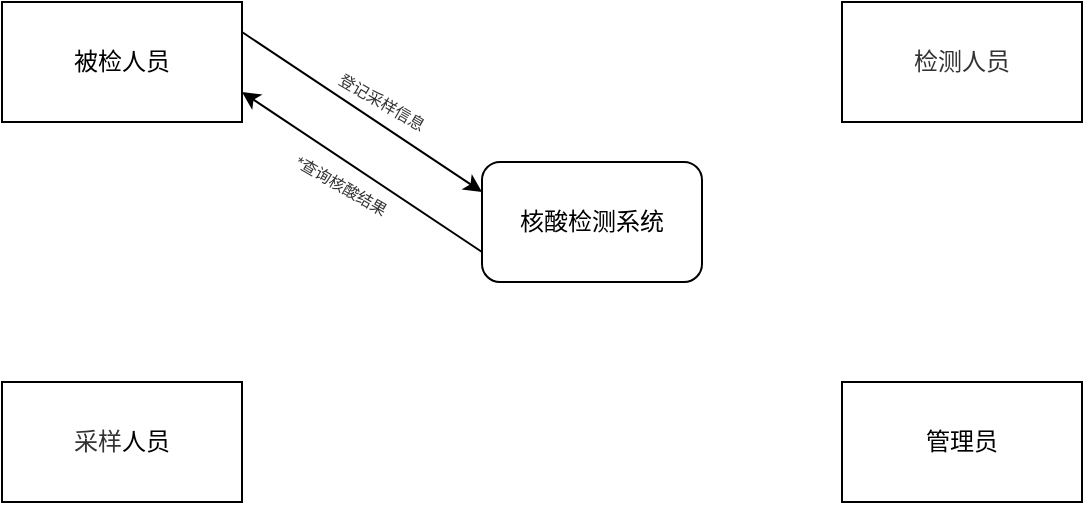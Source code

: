 <mxfile version="17.4.2" type="github">
  <diagram id="nbyclG6E-qjzvVvMyUNK" name="第 1 页">
    <mxGraphModel dx="603" dy="395" grid="1" gridSize="10" guides="1" tooltips="1" connect="1" arrows="1" fold="1" page="1" pageScale="1" pageWidth="827" pageHeight="1169" math="0" shadow="0">
      <root>
        <mxCell id="0" />
        <mxCell id="1" parent="0" />
        <mxCell id="EpOU2TgI9mNHZIcZFtCK-1" value="&lt;p&gt;核酸检测系统&lt;/p&gt;" style="rounded=1;whiteSpace=wrap;html=1;" parent="1" vertex="1">
          <mxGeometry x="380" y="140" width="110" height="60" as="geometry" />
        </mxCell>
        <mxCell id="EpOU2TgI9mNHZIcZFtCK-6" value="&lt;p class=&quot;MsoNormal&quot;&gt;&lt;font face=&quot;Times New Roman&quot; style=&quot;font-size: 12px&quot;&gt;被检人员&lt;/font&gt;&lt;/p&gt;" style="rounded=0;whiteSpace=wrap;html=1;" parent="1" vertex="1">
          <mxGeometry x="140" y="60" width="120" height="60" as="geometry" />
        </mxCell>
        <mxCell id="EpOU2TgI9mNHZIcZFtCK-8" value="&lt;p class=&quot;MsoNormal&quot;&gt;&lt;span style=&quot;color: rgb(51 , 51 , 51) ; letter-spacing: 0pt ; background: rgb(255 , 255 , 255)&quot;&gt;采样&lt;/span&gt;&lt;span&gt;人员&lt;/span&gt;&lt;/p&gt;" style="rounded=0;whiteSpace=wrap;html=1;" parent="1" vertex="1">
          <mxGeometry x="140" y="250" width="120" height="60" as="geometry" />
        </mxCell>
        <mxCell id="zK1TTpa0LtILLQxoHdun-4" value="&lt;p class=&quot;MsoNormal&quot;&gt;&lt;font style=&quot;font-size: 12px&quot;&gt;管理员&lt;/font&gt;&lt;/p&gt;" style="rounded=0;whiteSpace=wrap;html=1;fontFamily=Helvetica;fontSize=12;" vertex="1" parent="1">
          <mxGeometry x="560" y="250" width="120" height="60" as="geometry" />
        </mxCell>
        <mxCell id="zK1TTpa0LtILLQxoHdun-7" value="" style="endArrow=classic;html=1;rounded=0;fontFamily=Helvetica;fontSize=12;exitX=1;exitY=0.25;exitDx=0;exitDy=0;entryX=0;entryY=0.25;entryDx=0;entryDy=0;" edge="1" parent="1" source="EpOU2TgI9mNHZIcZFtCK-6" target="EpOU2TgI9mNHZIcZFtCK-1">
          <mxGeometry width="50" height="50" relative="1" as="geometry">
            <mxPoint x="400" y="230" as="sourcePoint" />
            <mxPoint x="450" y="180" as="targetPoint" />
          </mxGeometry>
        </mxCell>
        <mxCell id="zK1TTpa0LtILLQxoHdun-9" value="&lt;p class=&quot;MsoNormal&quot;&gt;&lt;span style=&quot;color: rgb(51 , 51 , 51) ; letter-spacing: 0pt&quot;&gt;&lt;font style=&quot;font-size: 8px&quot;&gt;登记采样信息&lt;/font&gt;&lt;/span&gt;&lt;/p&gt;" style="edgeLabel;html=1;align=center;verticalAlign=middle;resizable=0;points=[];fontSize=12;fontFamily=Helvetica;labelBackgroundColor=none;rotation=30;" vertex="1" connectable="0" parent="zK1TTpa0LtILLQxoHdun-7">
          <mxGeometry x="0.16" y="-3" relative="1" as="geometry">
            <mxPoint x="2" y="-15" as="offset" />
          </mxGeometry>
        </mxCell>
        <mxCell id="zK1TTpa0LtILLQxoHdun-20" value="" style="endArrow=classic;html=1;rounded=0;fontFamily=Helvetica;fontSize=12;exitX=0;exitY=0.75;exitDx=0;exitDy=0;entryX=1;entryY=0.75;entryDx=0;entryDy=0;" edge="1" parent="1" source="EpOU2TgI9mNHZIcZFtCK-1" target="EpOU2TgI9mNHZIcZFtCK-6">
          <mxGeometry width="50" height="50" relative="1" as="geometry">
            <mxPoint x="260" y="165" as="sourcePoint" />
            <mxPoint x="390.0" y="165" as="targetPoint" />
          </mxGeometry>
        </mxCell>
        <mxCell id="zK1TTpa0LtILLQxoHdun-21" value="&lt;p class=&quot;MsoNormal&quot;&gt;&lt;span style=&quot;color: rgb(51 , 51 , 51) ; letter-spacing: 0pt&quot;&gt;&lt;font style=&quot;font-size: 8px&quot;&gt;*查询核酸结果&lt;/font&gt;&lt;/span&gt;&lt;/p&gt;" style="edgeLabel;html=1;align=center;verticalAlign=middle;resizable=0;points=[];fontSize=12;fontFamily=Helvetica;labelBackgroundColor=none;rotation=30;" vertex="1" connectable="0" parent="zK1TTpa0LtILLQxoHdun-20">
          <mxGeometry x="0.16" y="-3" relative="1" as="geometry">
            <mxPoint x="-2" y="14" as="offset" />
          </mxGeometry>
        </mxCell>
        <mxCell id="zK1TTpa0LtILLQxoHdun-22" value="&lt;p class=&quot;MsoNormal&quot;&gt;&lt;span style=&quot;color: rgb(51 , 51 , 51) ; letter-spacing: 0pt ; background: rgb(255 , 255 , 255)&quot;&gt;&lt;font style=&quot;font-size: 12px&quot;&gt;检测人员&lt;/font&gt;&lt;/span&gt;&lt;/p&gt;" style="rounded=0;whiteSpace=wrap;html=1;" vertex="1" parent="1">
          <mxGeometry x="560" y="60" width="120" height="60" as="geometry" />
        </mxCell>
      </root>
    </mxGraphModel>
  </diagram>
</mxfile>
